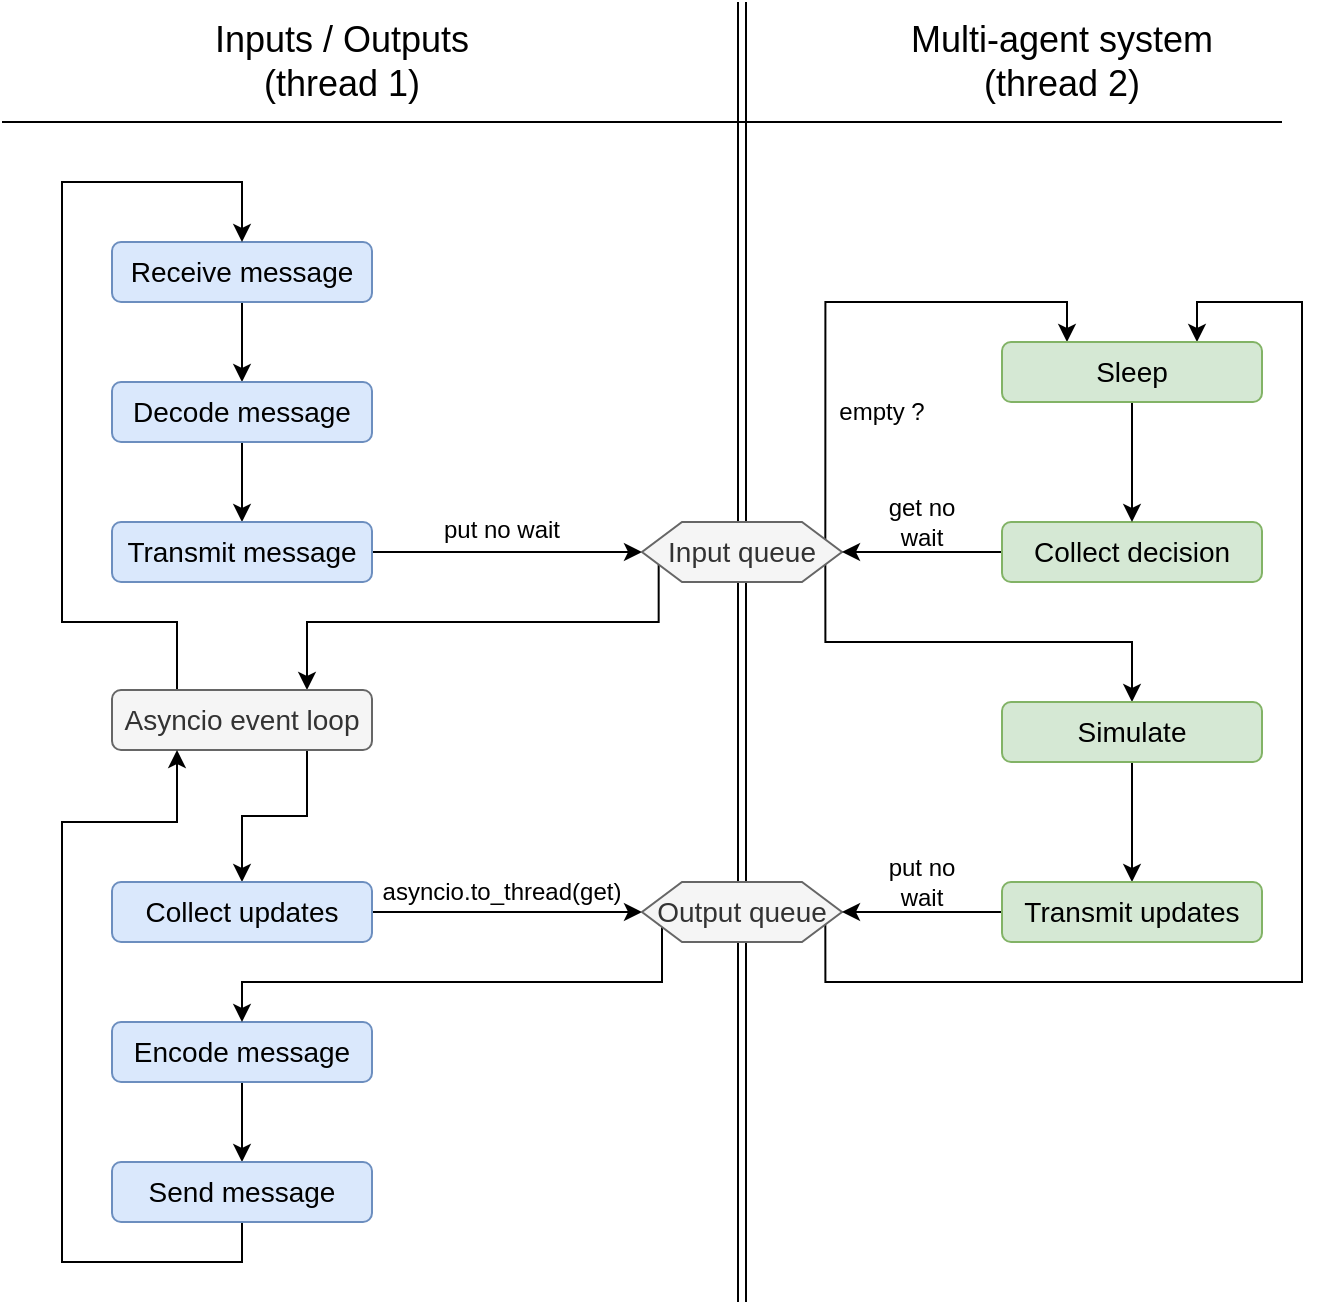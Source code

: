 <mxfile version="20.7.4" type="device"><diagram id="vOzArDCGrhh803lOMAEo" name="Page-1"><mxGraphModel dx="1687" dy="1024" grid="1" gridSize="10" guides="1" tooltips="1" connect="1" arrows="1" fold="1" page="1" pageScale="1" pageWidth="1169" pageHeight="827" math="0" shadow="0"><root><mxCell id="0"/><mxCell id="1" parent="0"/><mxCell id="eYZoDsucWin6hZC-vLsR-1" value="" style="endArrow=none;html=1;rounded=0;fontSize=12;shape=link;" edge="1" parent="1"><mxGeometry width="50" height="50" relative="1" as="geometry"><mxPoint x="370" y="650" as="sourcePoint"/><mxPoint x="370" as="targetPoint"/></mxGeometry></mxCell><mxCell id="eYZoDsucWin6hZC-vLsR-2" value="Inputs / Outputs&lt;br&gt;(thread 1)" style="text;html=1;strokeColor=none;fillColor=none;align=center;verticalAlign=middle;whiteSpace=wrap;rounded=0;fontSize=18;" vertex="1" parent="1"><mxGeometry x="90" y="10" width="160" height="40" as="geometry"/></mxCell><mxCell id="eYZoDsucWin6hZC-vLsR-3" value="Multi-agent system&lt;br&gt;(thread 2)" style="text;html=1;strokeColor=none;fillColor=none;align=center;verticalAlign=middle;whiteSpace=wrap;rounded=0;fontSize=18;" vertex="1" parent="1"><mxGeometry x="450" y="10" width="160" height="40" as="geometry"/></mxCell><mxCell id="eYZoDsucWin6hZC-vLsR-4" value="" style="endArrow=none;html=1;rounded=0;fontSize=18;" edge="1" parent="1"><mxGeometry width="50" height="50" relative="1" as="geometry"><mxPoint y="60" as="sourcePoint"/><mxPoint x="640" y="60" as="targetPoint"/></mxGeometry></mxCell><mxCell id="eYZoDsucWin6hZC-vLsR-5" style="edgeStyle=orthogonalEdgeStyle;rounded=0;orthogonalLoop=1;jettySize=auto;html=1;entryX=0.5;entryY=0;entryDx=0;entryDy=0;fontSize=14;" edge="1" parent="1" source="eYZoDsucWin6hZC-vLsR-6" target="eYZoDsucWin6hZC-vLsR-8"><mxGeometry relative="1" as="geometry"/></mxCell><mxCell id="eYZoDsucWin6hZC-vLsR-6" value="Receive message" style="rounded=1;whiteSpace=wrap;html=1;fontSize=14;fillColor=#dae8fc;strokeColor=#6c8ebf;" vertex="1" parent="1"><mxGeometry x="55" y="120" width="130" height="30" as="geometry"/></mxCell><mxCell id="eYZoDsucWin6hZC-vLsR-7" style="edgeStyle=orthogonalEdgeStyle;rounded=0;orthogonalLoop=1;jettySize=auto;html=1;entryX=0.5;entryY=0;entryDx=0;entryDy=0;fontSize=14;" edge="1" parent="1" source="eYZoDsucWin6hZC-vLsR-8" target="eYZoDsucWin6hZC-vLsR-10"><mxGeometry relative="1" as="geometry"/></mxCell><mxCell id="eYZoDsucWin6hZC-vLsR-8" value="Decode message" style="rounded=1;whiteSpace=wrap;html=1;fontSize=14;fillColor=#dae8fc;strokeColor=#6c8ebf;" vertex="1" parent="1"><mxGeometry x="55" y="190" width="130" height="30" as="geometry"/></mxCell><mxCell id="eYZoDsucWin6hZC-vLsR-9" style="edgeStyle=orthogonalEdgeStyle;rounded=0;orthogonalLoop=1;jettySize=auto;html=1;exitX=1;exitY=0.5;exitDx=0;exitDy=0;entryX=0;entryY=0.5;entryDx=0;entryDy=0;fontSize=14;" edge="1" parent="1" source="eYZoDsucWin6hZC-vLsR-10" target="eYZoDsucWin6hZC-vLsR-13"><mxGeometry relative="1" as="geometry"/></mxCell><mxCell id="eYZoDsucWin6hZC-vLsR-10" value="Transmit message" style="rounded=1;whiteSpace=wrap;html=1;fontSize=14;fillColor=#dae8fc;strokeColor=#6c8ebf;" vertex="1" parent="1"><mxGeometry x="55" y="260" width="130" height="30" as="geometry"/></mxCell><mxCell id="eYZoDsucWin6hZC-vLsR-11" style="edgeStyle=elbowEdgeStyle;rounded=0;orthogonalLoop=1;jettySize=auto;html=1;exitX=0;exitY=0.75;exitDx=0;exitDy=0;entryX=0.75;entryY=0;entryDx=0;entryDy=0;fontSize=14;elbow=vertical;" edge="1" parent="1" source="eYZoDsucWin6hZC-vLsR-13" target="eYZoDsucWin6hZC-vLsR-16"><mxGeometry relative="1" as="geometry"><Array as="points"><mxPoint x="220" y="310"/></Array></mxGeometry></mxCell><mxCell id="eYZoDsucWin6hZC-vLsR-12" style="edgeStyle=orthogonalEdgeStyle;rounded=0;orthogonalLoop=1;jettySize=auto;html=1;exitX=1;exitY=0.75;exitDx=0;exitDy=0;entryX=0.5;entryY=0;entryDx=0;entryDy=0;fontSize=12;" edge="1" parent="1" source="eYZoDsucWin6hZC-vLsR-13" target="eYZoDsucWin6hZC-vLsR-32"><mxGeometry relative="1" as="geometry"><Array as="points"><mxPoint x="412" y="320"/><mxPoint x="565" y="320"/></Array></mxGeometry></mxCell><mxCell id="eYZoDsucWin6hZC-vLsR-39" style="edgeStyle=orthogonalEdgeStyle;rounded=0;orthogonalLoop=1;jettySize=auto;html=1;exitX=1;exitY=0.25;exitDx=0;exitDy=0;entryX=0.25;entryY=0;entryDx=0;entryDy=0;" edge="1" parent="1" source="eYZoDsucWin6hZC-vLsR-13" target="eYZoDsucWin6hZC-vLsR-36"><mxGeometry relative="1" as="geometry"><Array as="points"><mxPoint x="412" y="150"/><mxPoint x="533" y="150"/></Array></mxGeometry></mxCell><mxCell id="eYZoDsucWin6hZC-vLsR-13" value="Input queue" style="shape=hexagon;perimeter=hexagonPerimeter2;whiteSpace=wrap;html=1;fixedSize=1;fontSize=14;fillColor=#f5f5f5;fontColor=#333333;strokeColor=#666666;" vertex="1" parent="1"><mxGeometry x="320" y="260" width="100" height="30" as="geometry"/></mxCell><mxCell id="eYZoDsucWin6hZC-vLsR-14" style="edgeStyle=orthogonalEdgeStyle;rounded=0;orthogonalLoop=1;jettySize=auto;html=1;exitX=0.25;exitY=0;exitDx=0;exitDy=0;entryX=0.5;entryY=0;entryDx=0;entryDy=0;fontSize=14;" edge="1" parent="1" source="eYZoDsucWin6hZC-vLsR-16" target="eYZoDsucWin6hZC-vLsR-6"><mxGeometry relative="1" as="geometry"><Array as="points"><mxPoint x="88" y="310"/><mxPoint x="30" y="310"/><mxPoint x="30" y="90"/><mxPoint x="120" y="90"/></Array></mxGeometry></mxCell><mxCell id="eYZoDsucWin6hZC-vLsR-15" style="edgeStyle=orthogonalEdgeStyle;rounded=0;orthogonalLoop=1;jettySize=auto;html=1;exitX=0.75;exitY=1;exitDx=0;exitDy=0;entryX=0.5;entryY=0;entryDx=0;entryDy=0;fontSize=12;" edge="1" parent="1" source="eYZoDsucWin6hZC-vLsR-16" target="eYZoDsucWin6hZC-vLsR-19"><mxGeometry relative="1" as="geometry"/></mxCell><mxCell id="eYZoDsucWin6hZC-vLsR-16" value="Asyncio event loop" style="rounded=1;whiteSpace=wrap;html=1;fontSize=14;fillColor=#f5f5f5;fontColor=#333333;strokeColor=#666666;" vertex="1" parent="1"><mxGeometry x="55" y="344" width="130" height="30" as="geometry"/></mxCell><mxCell id="eYZoDsucWin6hZC-vLsR-18" style="edgeStyle=orthogonalEdgeStyle;rounded=0;orthogonalLoop=1;jettySize=auto;html=1;exitX=1;exitY=0.5;exitDx=0;exitDy=0;entryX=0;entryY=0.5;entryDx=0;entryDy=0;fontSize=12;" edge="1" parent="1" source="eYZoDsucWin6hZC-vLsR-19" target="eYZoDsucWin6hZC-vLsR-26"><mxGeometry relative="1" as="geometry"/></mxCell><mxCell id="eYZoDsucWin6hZC-vLsR-19" value="Collect updates" style="rounded=1;whiteSpace=wrap;html=1;fontSize=14;fillColor=#dae8fc;strokeColor=#6c8ebf;" vertex="1" parent="1"><mxGeometry x="55" y="440" width="130" height="30" as="geometry"/></mxCell><mxCell id="eYZoDsucWin6hZC-vLsR-20" style="edgeStyle=orthogonalEdgeStyle;rounded=0;orthogonalLoop=1;jettySize=auto;html=1;exitX=0.5;exitY=1;exitDx=0;exitDy=0;entryX=0.5;entryY=0;entryDx=0;entryDy=0;fontSize=12;" edge="1" parent="1" source="eYZoDsucWin6hZC-vLsR-21" target="eYZoDsucWin6hZC-vLsR-23"><mxGeometry relative="1" as="geometry"/></mxCell><mxCell id="eYZoDsucWin6hZC-vLsR-21" value="Encode message" style="rounded=1;whiteSpace=wrap;html=1;fontSize=14;fillColor=#dae8fc;strokeColor=#6c8ebf;" vertex="1" parent="1"><mxGeometry x="55" y="510" width="130" height="30" as="geometry"/></mxCell><mxCell id="eYZoDsucWin6hZC-vLsR-22" style="edgeStyle=orthogonalEdgeStyle;rounded=0;orthogonalLoop=1;jettySize=auto;html=1;exitX=0.5;exitY=1;exitDx=0;exitDy=0;entryX=0.25;entryY=1;entryDx=0;entryDy=0;fontSize=12;" edge="1" parent="1" source="eYZoDsucWin6hZC-vLsR-23" target="eYZoDsucWin6hZC-vLsR-16"><mxGeometry relative="1" as="geometry"><Array as="points"><mxPoint x="120" y="630"/><mxPoint x="30" y="630"/><mxPoint x="30" y="410"/><mxPoint x="88" y="410"/></Array></mxGeometry></mxCell><mxCell id="eYZoDsucWin6hZC-vLsR-23" value="Send message" style="rounded=1;whiteSpace=wrap;html=1;fontSize=14;fillColor=#dae8fc;strokeColor=#6c8ebf;" vertex="1" parent="1"><mxGeometry x="55" y="580" width="130" height="30" as="geometry"/></mxCell><mxCell id="eYZoDsucWin6hZC-vLsR-24" style="edgeStyle=orthogonalEdgeStyle;rounded=0;orthogonalLoop=1;jettySize=auto;html=1;exitX=0;exitY=0.75;exitDx=0;exitDy=0;entryX=0.5;entryY=0;entryDx=0;entryDy=0;fontSize=12;" edge="1" parent="1" source="eYZoDsucWin6hZC-vLsR-26" target="eYZoDsucWin6hZC-vLsR-21"><mxGeometry relative="1" as="geometry"><Array as="points"><mxPoint x="330" y="461"/><mxPoint x="330" y="490"/><mxPoint x="120" y="490"/></Array></mxGeometry></mxCell><mxCell id="eYZoDsucWin6hZC-vLsR-25" style="edgeStyle=orthogonalEdgeStyle;rounded=0;orthogonalLoop=1;jettySize=auto;html=1;exitX=1;exitY=0.75;exitDx=0;exitDy=0;entryX=0.75;entryY=0;entryDx=0;entryDy=0;fontSize=12;" edge="1" parent="1" source="eYZoDsucWin6hZC-vLsR-26" target="eYZoDsucWin6hZC-vLsR-36"><mxGeometry relative="1" as="geometry"><Array as="points"><mxPoint x="412" y="490"/><mxPoint x="650" y="490"/><mxPoint x="650" y="150"/><mxPoint x="598" y="150"/></Array></mxGeometry></mxCell><mxCell id="eYZoDsucWin6hZC-vLsR-26" value="Output queue" style="shape=hexagon;perimeter=hexagonPerimeter2;whiteSpace=wrap;html=1;fixedSize=1;fontSize=14;fillColor=#f5f5f5;fontColor=#333333;strokeColor=#666666;" vertex="1" parent="1"><mxGeometry x="320" y="440" width="100" height="30" as="geometry"/></mxCell><mxCell id="eYZoDsucWin6hZC-vLsR-28" style="edgeStyle=orthogonalEdgeStyle;rounded=0;orthogonalLoop=1;jettySize=auto;html=1;exitX=0;exitY=0.5;exitDx=0;exitDy=0;entryX=1;entryY=0.5;entryDx=0;entryDy=0;fontSize=12;" edge="1" parent="1" source="eYZoDsucWin6hZC-vLsR-29" target="eYZoDsucWin6hZC-vLsR-13"><mxGeometry relative="1" as="geometry"/></mxCell><mxCell id="eYZoDsucWin6hZC-vLsR-29" value="Collect decision" style="rounded=1;whiteSpace=wrap;html=1;fontSize=14;fillColor=#d5e8d4;strokeColor=#82b366;" vertex="1" parent="1"><mxGeometry x="500" y="260" width="130" height="30" as="geometry"/></mxCell><mxCell id="eYZoDsucWin6hZC-vLsR-30" value="&lt;font style=&quot;font-size: 12px;&quot;&gt;get no wait&lt;/font&gt;" style="text;html=1;strokeColor=none;fillColor=none;align=center;verticalAlign=middle;whiteSpace=wrap;rounded=0;fontSize=12;" vertex="1" parent="1"><mxGeometry x="440" y="240" width="40" height="40" as="geometry"/></mxCell><mxCell id="eYZoDsucWin6hZC-vLsR-31" style="edgeStyle=orthogonalEdgeStyle;rounded=0;orthogonalLoop=1;jettySize=auto;html=1;exitX=0.5;exitY=1;exitDx=0;exitDy=0;entryX=0.5;entryY=0;entryDx=0;entryDy=0;fontSize=12;" edge="1" parent="1" source="eYZoDsucWin6hZC-vLsR-32" target="eYZoDsucWin6hZC-vLsR-34"><mxGeometry relative="1" as="geometry"/></mxCell><mxCell id="eYZoDsucWin6hZC-vLsR-32" value="Simulate" style="rounded=1;whiteSpace=wrap;html=1;fontSize=14;fillColor=#d5e8d4;strokeColor=#82b366;" vertex="1" parent="1"><mxGeometry x="500" y="350" width="130" height="30" as="geometry"/></mxCell><mxCell id="eYZoDsucWin6hZC-vLsR-33" style="edgeStyle=orthogonalEdgeStyle;rounded=0;orthogonalLoop=1;jettySize=auto;html=1;exitX=0;exitY=0.5;exitDx=0;exitDy=0;entryX=1;entryY=0.5;entryDx=0;entryDy=0;fontSize=12;" edge="1" parent="1" source="eYZoDsucWin6hZC-vLsR-34" target="eYZoDsucWin6hZC-vLsR-26"><mxGeometry relative="1" as="geometry"/></mxCell><mxCell id="eYZoDsucWin6hZC-vLsR-34" value="Transmit updates" style="rounded=1;whiteSpace=wrap;html=1;fontSize=14;fillColor=#d5e8d4;strokeColor=#82b366;" vertex="1" parent="1"><mxGeometry x="500" y="440" width="130" height="30" as="geometry"/></mxCell><mxCell id="eYZoDsucWin6hZC-vLsR-35" value="&lt;font style=&quot;font-size: 12px;&quot;&gt;put no wait&lt;/font&gt;" style="text;html=1;strokeColor=none;fillColor=none;align=center;verticalAlign=middle;whiteSpace=wrap;rounded=0;fontSize=12;" vertex="1" parent="1"><mxGeometry x="440" y="420" width="40" height="40" as="geometry"/></mxCell><mxCell id="eYZoDsucWin6hZC-vLsR-37" style="edgeStyle=orthogonalEdgeStyle;rounded=0;orthogonalLoop=1;jettySize=auto;html=1;exitX=0.5;exitY=1;exitDx=0;exitDy=0;entryX=0.5;entryY=0;entryDx=0;entryDy=0;" edge="1" parent="1" source="eYZoDsucWin6hZC-vLsR-36" target="eYZoDsucWin6hZC-vLsR-29"><mxGeometry relative="1" as="geometry"/></mxCell><mxCell id="eYZoDsucWin6hZC-vLsR-36" value="Sleep" style="rounded=1;whiteSpace=wrap;html=1;fontSize=14;fillColor=#d5e8d4;strokeColor=#82b366;" vertex="1" parent="1"><mxGeometry x="500" y="170" width="130" height="30" as="geometry"/></mxCell><mxCell id="eYZoDsucWin6hZC-vLsR-40" value="&lt;font style=&quot;font-size: 12px;&quot;&gt;empty ?&lt;/font&gt;" style="text;html=1;strokeColor=none;fillColor=none;align=center;verticalAlign=middle;whiteSpace=wrap;rounded=0;fontSize=12;" vertex="1" parent="1"><mxGeometry x="410" y="195" width="60" height="20" as="geometry"/></mxCell><mxCell id="eYZoDsucWin6hZC-vLsR-42" value="&lt;font style=&quot;font-size: 12px;&quot;&gt;put no wait&lt;/font&gt;" style="text;html=1;strokeColor=none;fillColor=none;align=center;verticalAlign=middle;whiteSpace=wrap;rounded=0;fontSize=12;" vertex="1" parent="1"><mxGeometry x="200" y="254" width="100" height="20" as="geometry"/></mxCell><mxCell id="eYZoDsucWin6hZC-vLsR-43" value="&lt;font style=&quot;font-size: 12px;&quot;&gt;asyncio.to_thread(get)&lt;/font&gt;" style="text;html=1;strokeColor=none;fillColor=none;align=center;verticalAlign=middle;whiteSpace=wrap;rounded=0;fontSize=12;" vertex="1" parent="1"><mxGeometry x="180" y="435" width="140" height="20" as="geometry"/></mxCell></root></mxGraphModel></diagram></mxfile>